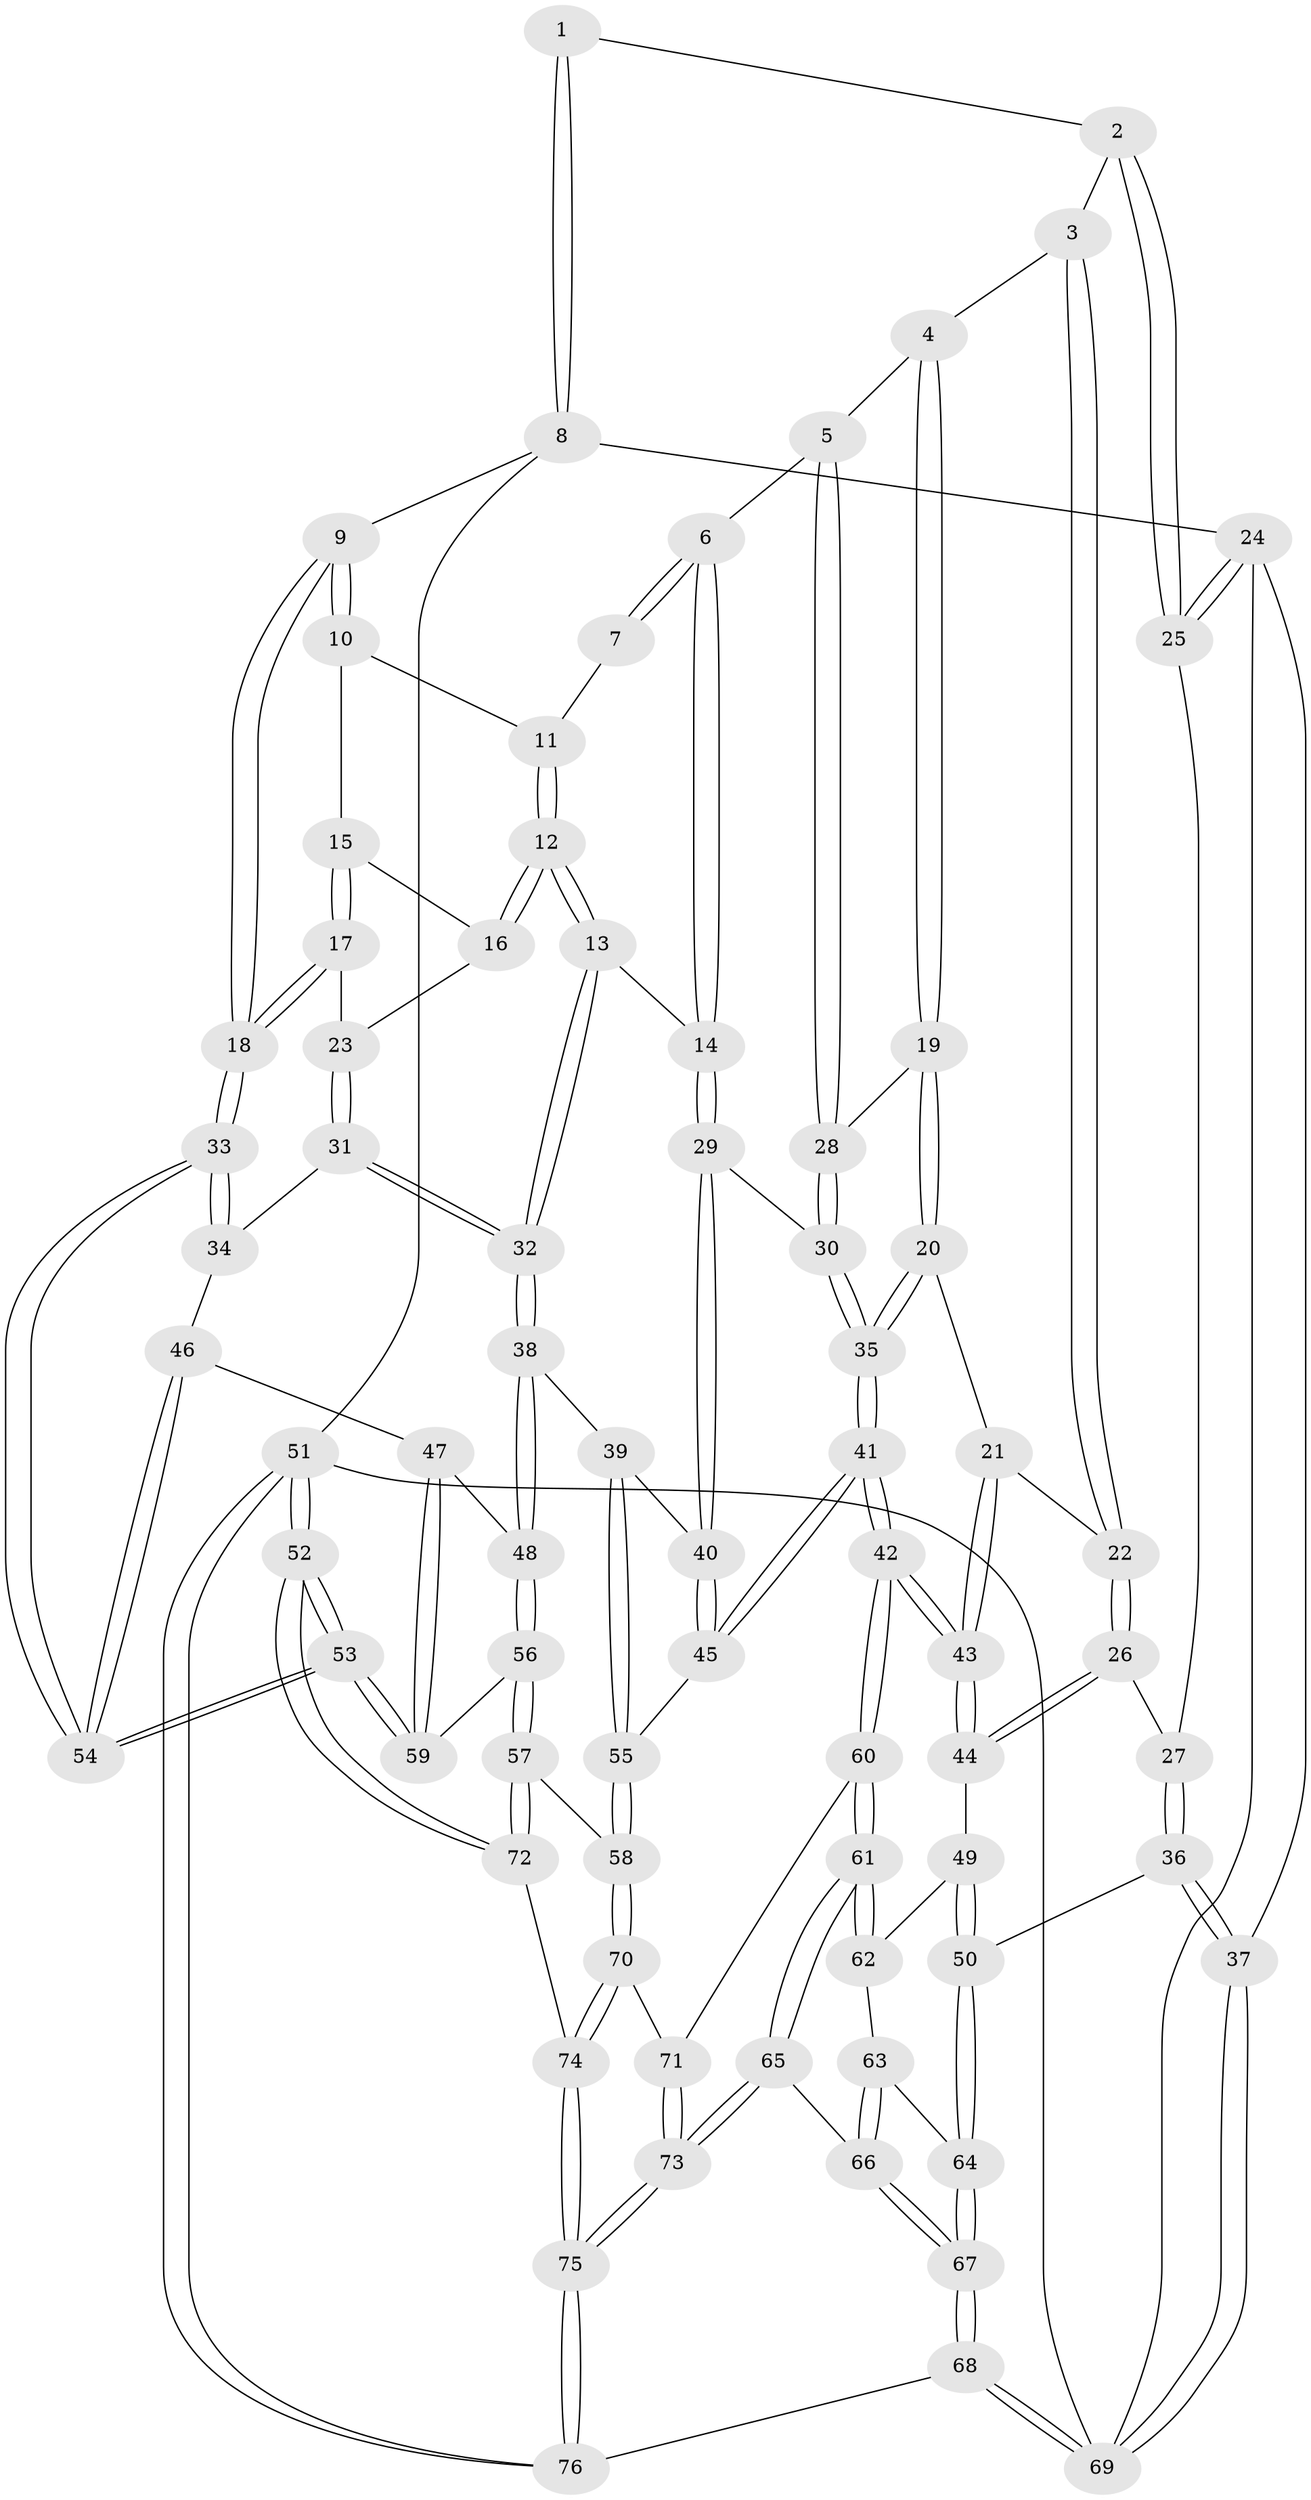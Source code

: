 // coarse degree distribution, {4: 0.4318181818181818, 3: 0.18181818181818182, 5: 0.3181818181818182, 6: 0.06818181818181818}
// Generated by graph-tools (version 1.1) at 2025/42/03/06/25 10:42:30]
// undirected, 76 vertices, 187 edges
graph export_dot {
graph [start="1"]
  node [color=gray90,style=filled];
  1 [pos="+0.7213944883554999+0"];
  2 [pos="+0.09737967086622257+0"];
  3 [pos="+0.19457621078700352+0"];
  4 [pos="+0.363703249892422+0.07466058779365987"];
  5 [pos="+0.5059635214039466+0.16285455360997692"];
  6 [pos="+0.5204488426876235+0.16479579465809918"];
  7 [pos="+0.7057952493210784+0.042551374206430397"];
  8 [pos="+1+0"];
  9 [pos="+1+0"];
  10 [pos="+0.8532291576036664+0.1294469696465444"];
  11 [pos="+0.7650984770597338+0.11808283155471484"];
  12 [pos="+0.7361525091587626+0.275473044855795"];
  13 [pos="+0.7274696708441735+0.2898313494846088"];
  14 [pos="+0.623979194759256+0.2866073613974107"];
  15 [pos="+0.886292377829273+0.17709342074907344"];
  16 [pos="+0.8308804626361849+0.2580699528897282"];
  17 [pos="+0.965327269465079+0.23522917761621798"];
  18 [pos="+1+0.20701250888207484"];
  19 [pos="+0.35552341469452897+0.32202538372008066"];
  20 [pos="+0.33428900657611826+0.34102071282940555"];
  21 [pos="+0.30846975079917616+0.3478285155744307"];
  22 [pos="+0.27506252331846226+0.35093373797431054"];
  23 [pos="+0.9108118533527754+0.2903318278335261"];
  24 [pos="+0+0"];
  25 [pos="+0.07689871395526637+0"];
  26 [pos="+0.22247030136100301+0.39505233028764675"];
  27 [pos="+0.10835795172796703+0.2987931990016598"];
  28 [pos="+0.4504825957773938+0.32114218537238365"];
  29 [pos="+0.5827428594856201+0.36388650183834803"];
  30 [pos="+0.4633922764030384+0.3468394876593148"];
  31 [pos="+0.8810305109512866+0.38199752692964517"];
  32 [pos="+0.7879003685587882+0.41052207958028747"];
  33 [pos="+1+0.3775930485901129"];
  34 [pos="+0.9486255936378596+0.4102156121480744"];
  35 [pos="+0.4362713859692822+0.4649409418470059"];
  36 [pos="+0+0.4924461678774265"];
  37 [pos="+0+0.49396842052157286"];
  38 [pos="+0.7831862712281522+0.4239969448416079"];
  39 [pos="+0.7675242719479594+0.43632798908380616"];
  40 [pos="+0.5850825712316603+0.422995612215924"];
  41 [pos="+0.45090961783184214+0.5819073630246894"];
  42 [pos="+0.4462289278859986+0.5867436540137754"];
  43 [pos="+0.397781607998532+0.5607035673283105"];
  44 [pos="+0.21359672149820408+0.48088405327424416"];
  45 [pos="+0.5205818623923555+0.5535995765827458"];
  46 [pos="+0.934880591657335+0.5026389183369929"];
  47 [pos="+0.9030647453085068+0.5413136273195897"];
  48 [pos="+0.8259384630788348+0.4850844779793126"];
  49 [pos="+0.18505403857462874+0.5002227534142808"];
  50 [pos="+0.055978018583608055+0.539907526737249"];
  51 [pos="+1+1"];
  52 [pos="+1+1"];
  53 [pos="+1+0.7158347908345276"];
  54 [pos="+1+0.5395263170673223"];
  55 [pos="+0.6786418521707289+0.5788003017086496"];
  56 [pos="+0.789871599701938+0.68137943460497"];
  57 [pos="+0.7860100594200118+0.6851430934462336"];
  58 [pos="+0.7512641827875762+0.6755046309420983"];
  59 [pos="+0.9159296362156332+0.59844761892633"];
  60 [pos="+0.4435227632545691+0.6001775426267224"];
  61 [pos="+0.37195018914222605+0.6959621385343758"];
  62 [pos="+0.22241467913604684+0.6358878207413451"];
  63 [pos="+0.18675238731494487+0.658386155690552"];
  64 [pos="+0.10324048384456987+0.6705748333451197"];
  65 [pos="+0.3581775615579575+0.7316622269025416"];
  66 [pos="+0.25776997911614546+0.7685538761318196"];
  67 [pos="+0.08874424069813856+0.8633728680463559"];
  68 [pos="+0+1"];
  69 [pos="+0+1"];
  70 [pos="+0.6338512694648882+0.7678450867694226"];
  71 [pos="+0.5586122308787917+0.7310600457015987"];
  72 [pos="+0.8946971669516326+0.8740369132428772"];
  73 [pos="+0.4439839412349302+0.9719075197614288"];
  74 [pos="+0.6421433695396904+0.8742883076158705"];
  75 [pos="+0.4655903378346828+1"];
  76 [pos="+0.46314895475714307+1"];
  1 -- 2;
  1 -- 8;
  1 -- 8;
  2 -- 3;
  2 -- 25;
  2 -- 25;
  3 -- 4;
  3 -- 22;
  3 -- 22;
  4 -- 5;
  4 -- 19;
  4 -- 19;
  5 -- 6;
  5 -- 28;
  5 -- 28;
  6 -- 7;
  6 -- 7;
  6 -- 14;
  6 -- 14;
  7 -- 11;
  8 -- 9;
  8 -- 24;
  8 -- 51;
  9 -- 10;
  9 -- 10;
  9 -- 18;
  9 -- 18;
  10 -- 11;
  10 -- 15;
  11 -- 12;
  11 -- 12;
  12 -- 13;
  12 -- 13;
  12 -- 16;
  12 -- 16;
  13 -- 14;
  13 -- 32;
  13 -- 32;
  14 -- 29;
  14 -- 29;
  15 -- 16;
  15 -- 17;
  15 -- 17;
  16 -- 23;
  17 -- 18;
  17 -- 18;
  17 -- 23;
  18 -- 33;
  18 -- 33;
  19 -- 20;
  19 -- 20;
  19 -- 28;
  20 -- 21;
  20 -- 35;
  20 -- 35;
  21 -- 22;
  21 -- 43;
  21 -- 43;
  22 -- 26;
  22 -- 26;
  23 -- 31;
  23 -- 31;
  24 -- 25;
  24 -- 25;
  24 -- 37;
  24 -- 69;
  25 -- 27;
  26 -- 27;
  26 -- 44;
  26 -- 44;
  27 -- 36;
  27 -- 36;
  28 -- 30;
  28 -- 30;
  29 -- 30;
  29 -- 40;
  29 -- 40;
  30 -- 35;
  30 -- 35;
  31 -- 32;
  31 -- 32;
  31 -- 34;
  32 -- 38;
  32 -- 38;
  33 -- 34;
  33 -- 34;
  33 -- 54;
  33 -- 54;
  34 -- 46;
  35 -- 41;
  35 -- 41;
  36 -- 37;
  36 -- 37;
  36 -- 50;
  37 -- 69;
  37 -- 69;
  38 -- 39;
  38 -- 48;
  38 -- 48;
  39 -- 40;
  39 -- 55;
  39 -- 55;
  40 -- 45;
  40 -- 45;
  41 -- 42;
  41 -- 42;
  41 -- 45;
  41 -- 45;
  42 -- 43;
  42 -- 43;
  42 -- 60;
  42 -- 60;
  43 -- 44;
  43 -- 44;
  44 -- 49;
  45 -- 55;
  46 -- 47;
  46 -- 54;
  46 -- 54;
  47 -- 48;
  47 -- 59;
  47 -- 59;
  48 -- 56;
  48 -- 56;
  49 -- 50;
  49 -- 50;
  49 -- 62;
  50 -- 64;
  50 -- 64;
  51 -- 52;
  51 -- 52;
  51 -- 76;
  51 -- 76;
  51 -- 69;
  52 -- 53;
  52 -- 53;
  52 -- 72;
  52 -- 72;
  53 -- 54;
  53 -- 54;
  53 -- 59;
  53 -- 59;
  55 -- 58;
  55 -- 58;
  56 -- 57;
  56 -- 57;
  56 -- 59;
  57 -- 58;
  57 -- 72;
  57 -- 72;
  58 -- 70;
  58 -- 70;
  60 -- 61;
  60 -- 61;
  60 -- 71;
  61 -- 62;
  61 -- 62;
  61 -- 65;
  61 -- 65;
  62 -- 63;
  63 -- 64;
  63 -- 66;
  63 -- 66;
  64 -- 67;
  64 -- 67;
  65 -- 66;
  65 -- 73;
  65 -- 73;
  66 -- 67;
  66 -- 67;
  67 -- 68;
  67 -- 68;
  68 -- 69;
  68 -- 69;
  68 -- 76;
  70 -- 71;
  70 -- 74;
  70 -- 74;
  71 -- 73;
  71 -- 73;
  72 -- 74;
  73 -- 75;
  73 -- 75;
  74 -- 75;
  74 -- 75;
  75 -- 76;
  75 -- 76;
}
